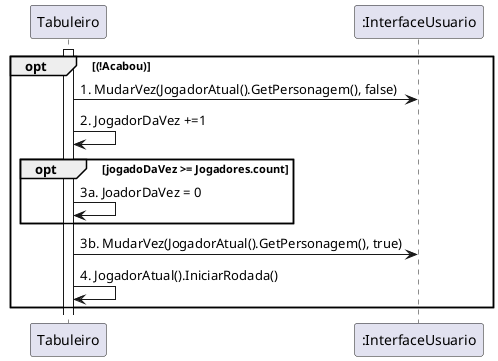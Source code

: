 @startuml
opt (!Acabou)
Activate Tabuleiro
":Tabuleiro" as Tabuleiro -> ":InterfaceUsuario" as GUI : 1. MudarVez(JogadorAtual().GetPersonagem(), false)
Tabuleiro -> Tabuleiro : 2. JogadorDaVez +=1
    opt jogadoDaVez >= Jogadores.count
        Tabuleiro -> Tabuleiro : 3a. JoadorDaVez = 0
    end
Tabuleiro -> GUI : 3b. MudarVez(JogadorAtual().GetPersonagem(), true)
Tabuleiro -> Tabuleiro : 4. JogadorAtual().IniciarRodada()
end
@enduml